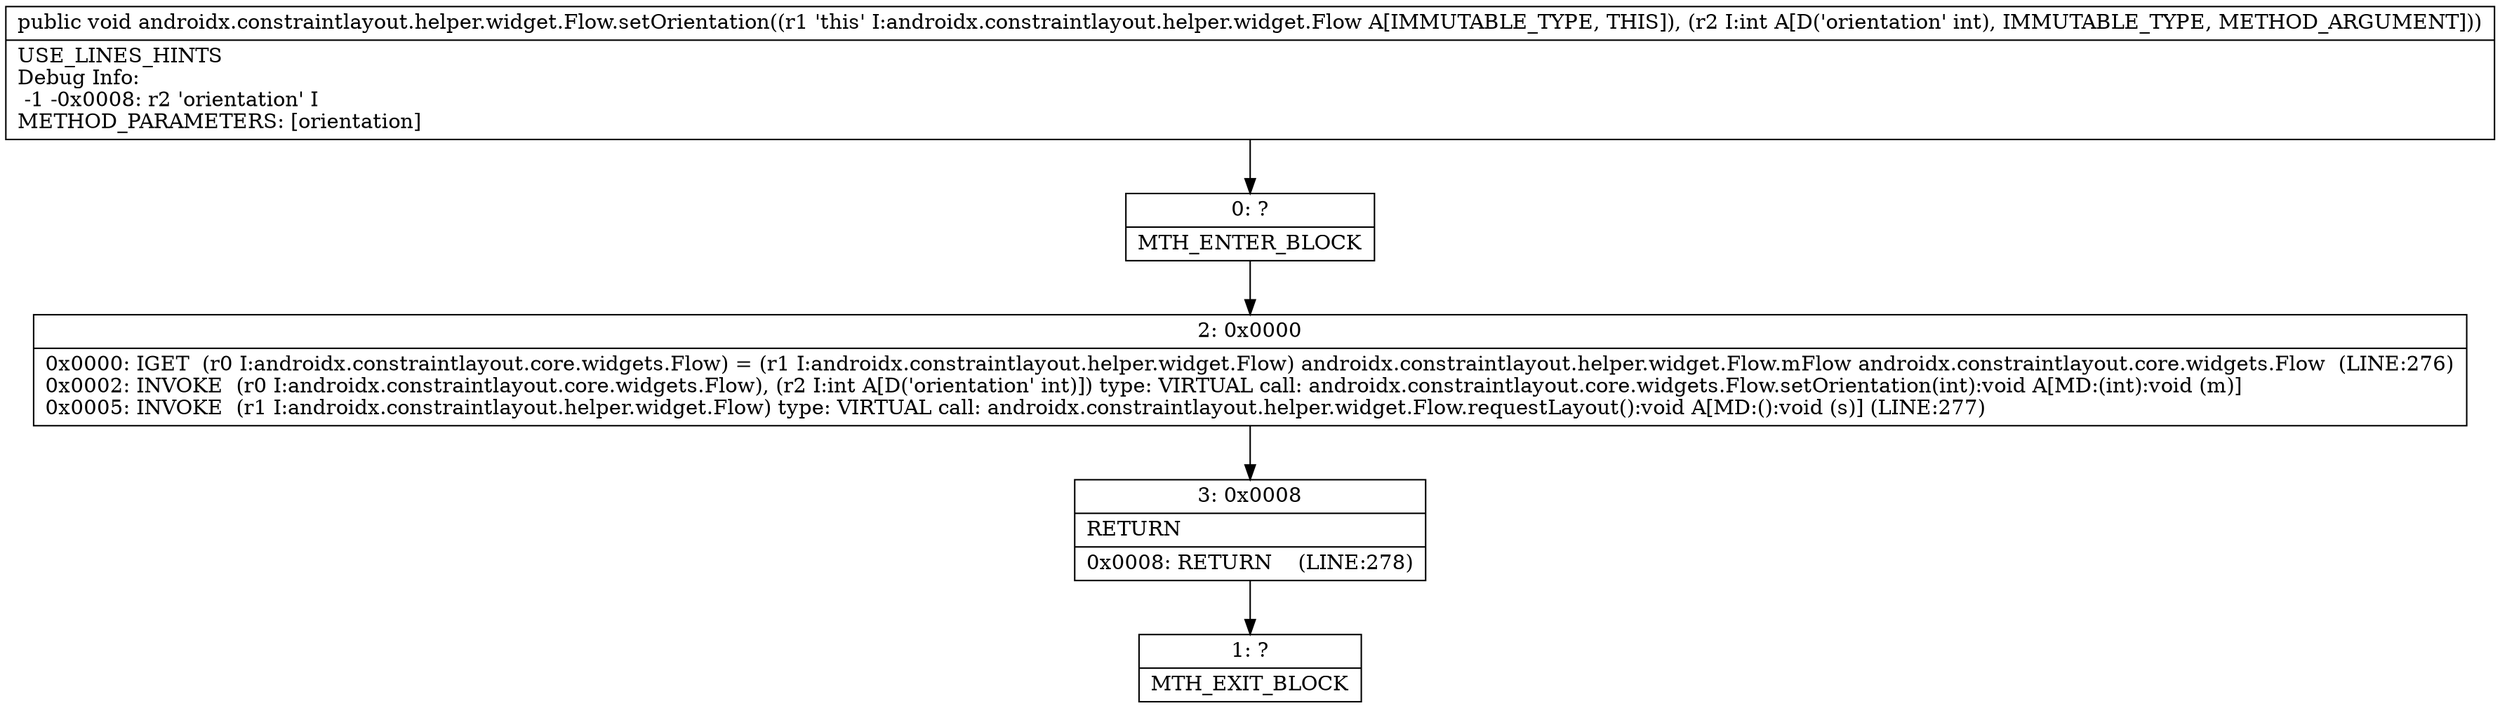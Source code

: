 digraph "CFG forandroidx.constraintlayout.helper.widget.Flow.setOrientation(I)V" {
Node_0 [shape=record,label="{0\:\ ?|MTH_ENTER_BLOCK\l}"];
Node_2 [shape=record,label="{2\:\ 0x0000|0x0000: IGET  (r0 I:androidx.constraintlayout.core.widgets.Flow) = (r1 I:androidx.constraintlayout.helper.widget.Flow) androidx.constraintlayout.helper.widget.Flow.mFlow androidx.constraintlayout.core.widgets.Flow  (LINE:276)\l0x0002: INVOKE  (r0 I:androidx.constraintlayout.core.widgets.Flow), (r2 I:int A[D('orientation' int)]) type: VIRTUAL call: androidx.constraintlayout.core.widgets.Flow.setOrientation(int):void A[MD:(int):void (m)]\l0x0005: INVOKE  (r1 I:androidx.constraintlayout.helper.widget.Flow) type: VIRTUAL call: androidx.constraintlayout.helper.widget.Flow.requestLayout():void A[MD:():void (s)] (LINE:277)\l}"];
Node_3 [shape=record,label="{3\:\ 0x0008|RETURN\l|0x0008: RETURN    (LINE:278)\l}"];
Node_1 [shape=record,label="{1\:\ ?|MTH_EXIT_BLOCK\l}"];
MethodNode[shape=record,label="{public void androidx.constraintlayout.helper.widget.Flow.setOrientation((r1 'this' I:androidx.constraintlayout.helper.widget.Flow A[IMMUTABLE_TYPE, THIS]), (r2 I:int A[D('orientation' int), IMMUTABLE_TYPE, METHOD_ARGUMENT]))  | USE_LINES_HINTS\lDebug Info:\l  \-1 \-0x0008: r2 'orientation' I\lMETHOD_PARAMETERS: [orientation]\l}"];
MethodNode -> Node_0;Node_0 -> Node_2;
Node_2 -> Node_3;
Node_3 -> Node_1;
}

